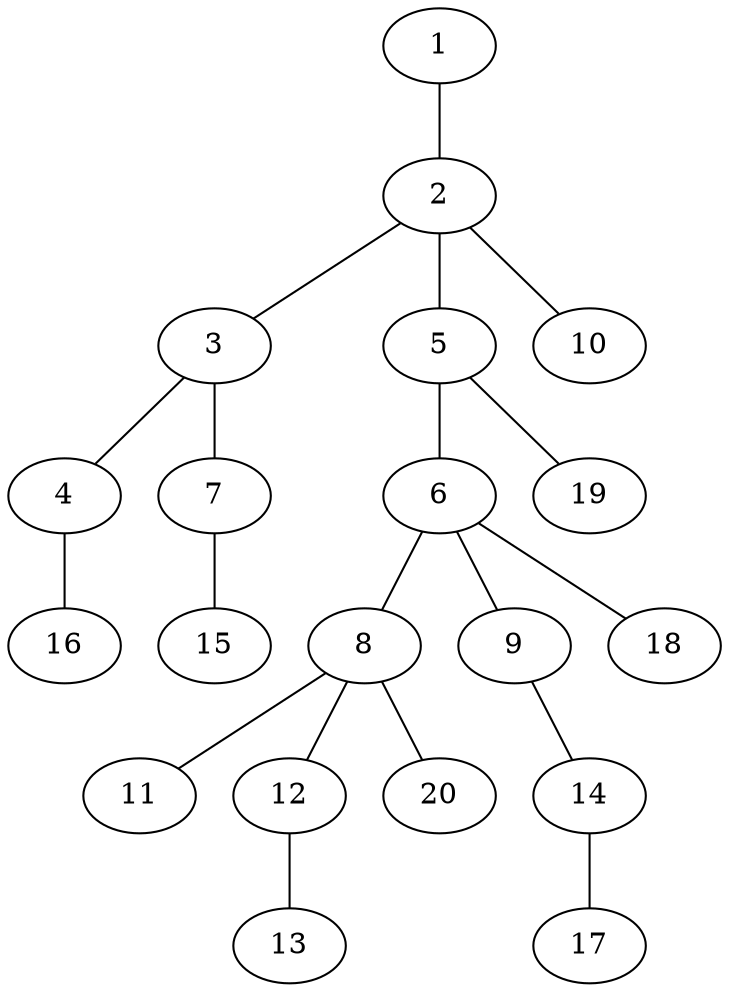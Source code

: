 graph graphname {1--2
2--3
2--5
2--10
3--4
3--7
4--16
5--6
5--19
6--8
6--9
6--18
7--15
8--11
8--12
8--20
9--14
12--13
14--17
}